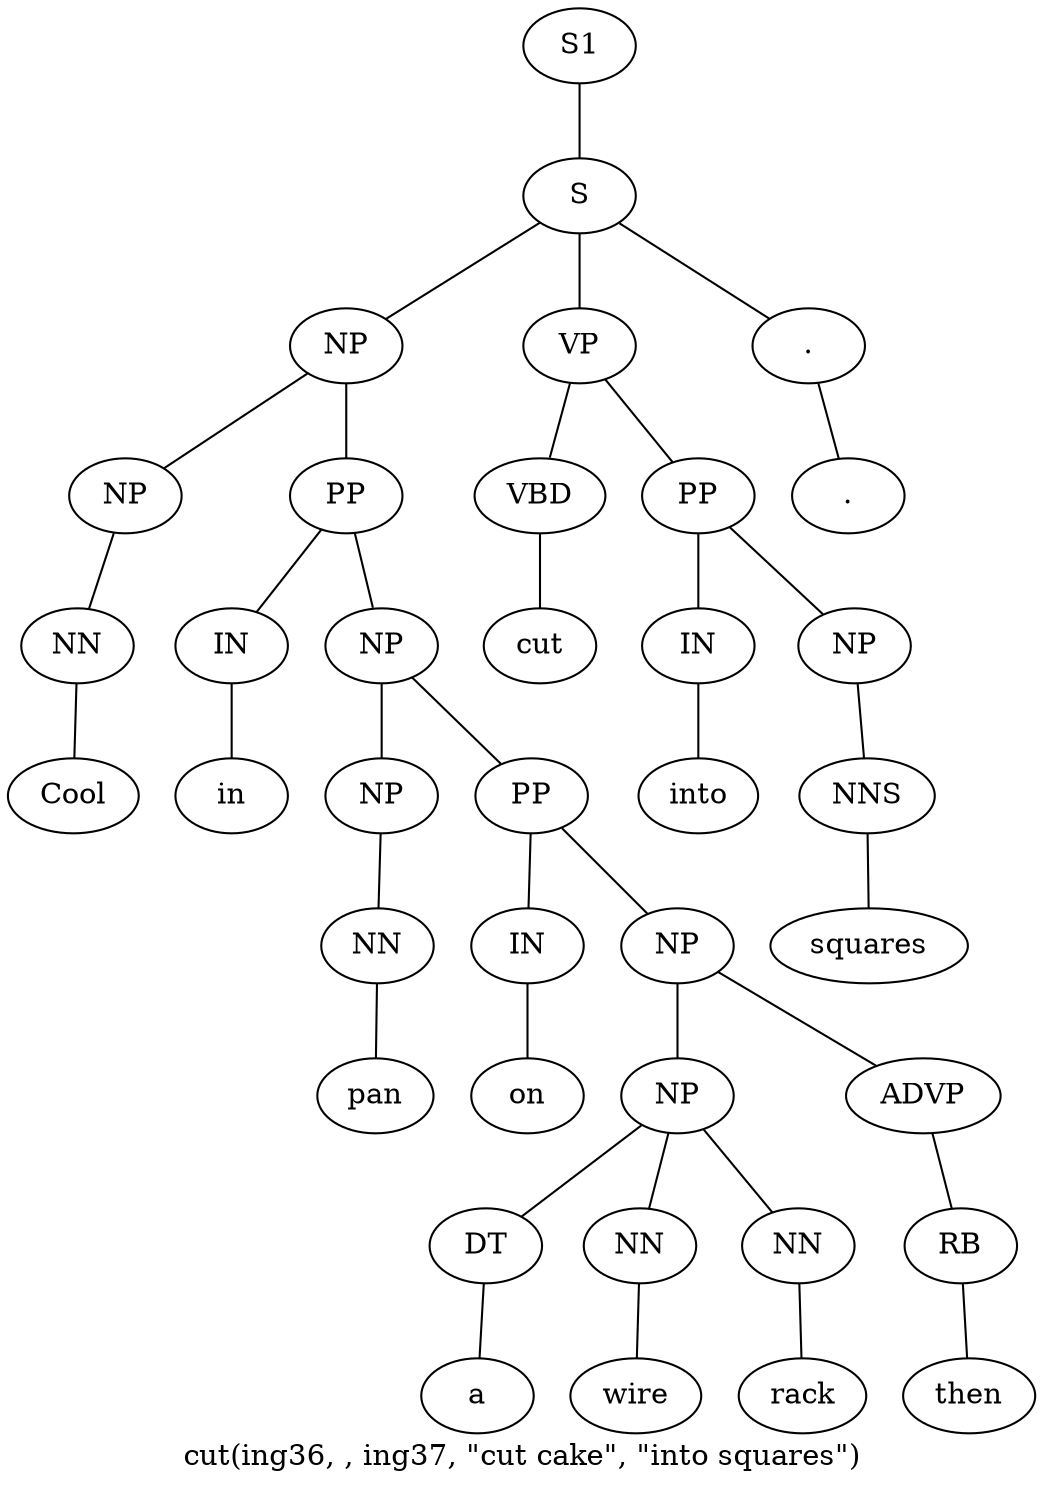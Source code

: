 graph SyntaxGraph {
	label = "cut(ing36, , ing37, \"cut cake\", \"into squares\")";
	Node0 [label="S1"];
	Node1 [label="S"];
	Node2 [label="NP"];
	Node3 [label="NP"];
	Node4 [label="NN"];
	Node5 [label="Cool"];
	Node6 [label="PP"];
	Node7 [label="IN"];
	Node8 [label="in"];
	Node9 [label="NP"];
	Node10 [label="NP"];
	Node11 [label="NN"];
	Node12 [label="pan"];
	Node13 [label="PP"];
	Node14 [label="IN"];
	Node15 [label="on"];
	Node16 [label="NP"];
	Node17 [label="NP"];
	Node18 [label="DT"];
	Node19 [label="a"];
	Node20 [label="NN"];
	Node21 [label="wire"];
	Node22 [label="NN"];
	Node23 [label="rack"];
	Node24 [label="ADVP"];
	Node25 [label="RB"];
	Node26 [label="then"];
	Node27 [label="VP"];
	Node28 [label="VBD"];
	Node29 [label="cut"];
	Node30 [label="PP"];
	Node31 [label="IN"];
	Node32 [label="into"];
	Node33 [label="NP"];
	Node34 [label="NNS"];
	Node35 [label="squares"];
	Node36 [label="."];
	Node37 [label="."];

	Node0 -- Node1;
	Node1 -- Node2;
	Node1 -- Node27;
	Node1 -- Node36;
	Node2 -- Node3;
	Node2 -- Node6;
	Node3 -- Node4;
	Node4 -- Node5;
	Node6 -- Node7;
	Node6 -- Node9;
	Node7 -- Node8;
	Node9 -- Node10;
	Node9 -- Node13;
	Node10 -- Node11;
	Node11 -- Node12;
	Node13 -- Node14;
	Node13 -- Node16;
	Node14 -- Node15;
	Node16 -- Node17;
	Node16 -- Node24;
	Node17 -- Node18;
	Node17 -- Node20;
	Node17 -- Node22;
	Node18 -- Node19;
	Node20 -- Node21;
	Node22 -- Node23;
	Node24 -- Node25;
	Node25 -- Node26;
	Node27 -- Node28;
	Node27 -- Node30;
	Node28 -- Node29;
	Node30 -- Node31;
	Node30 -- Node33;
	Node31 -- Node32;
	Node33 -- Node34;
	Node34 -- Node35;
	Node36 -- Node37;
}